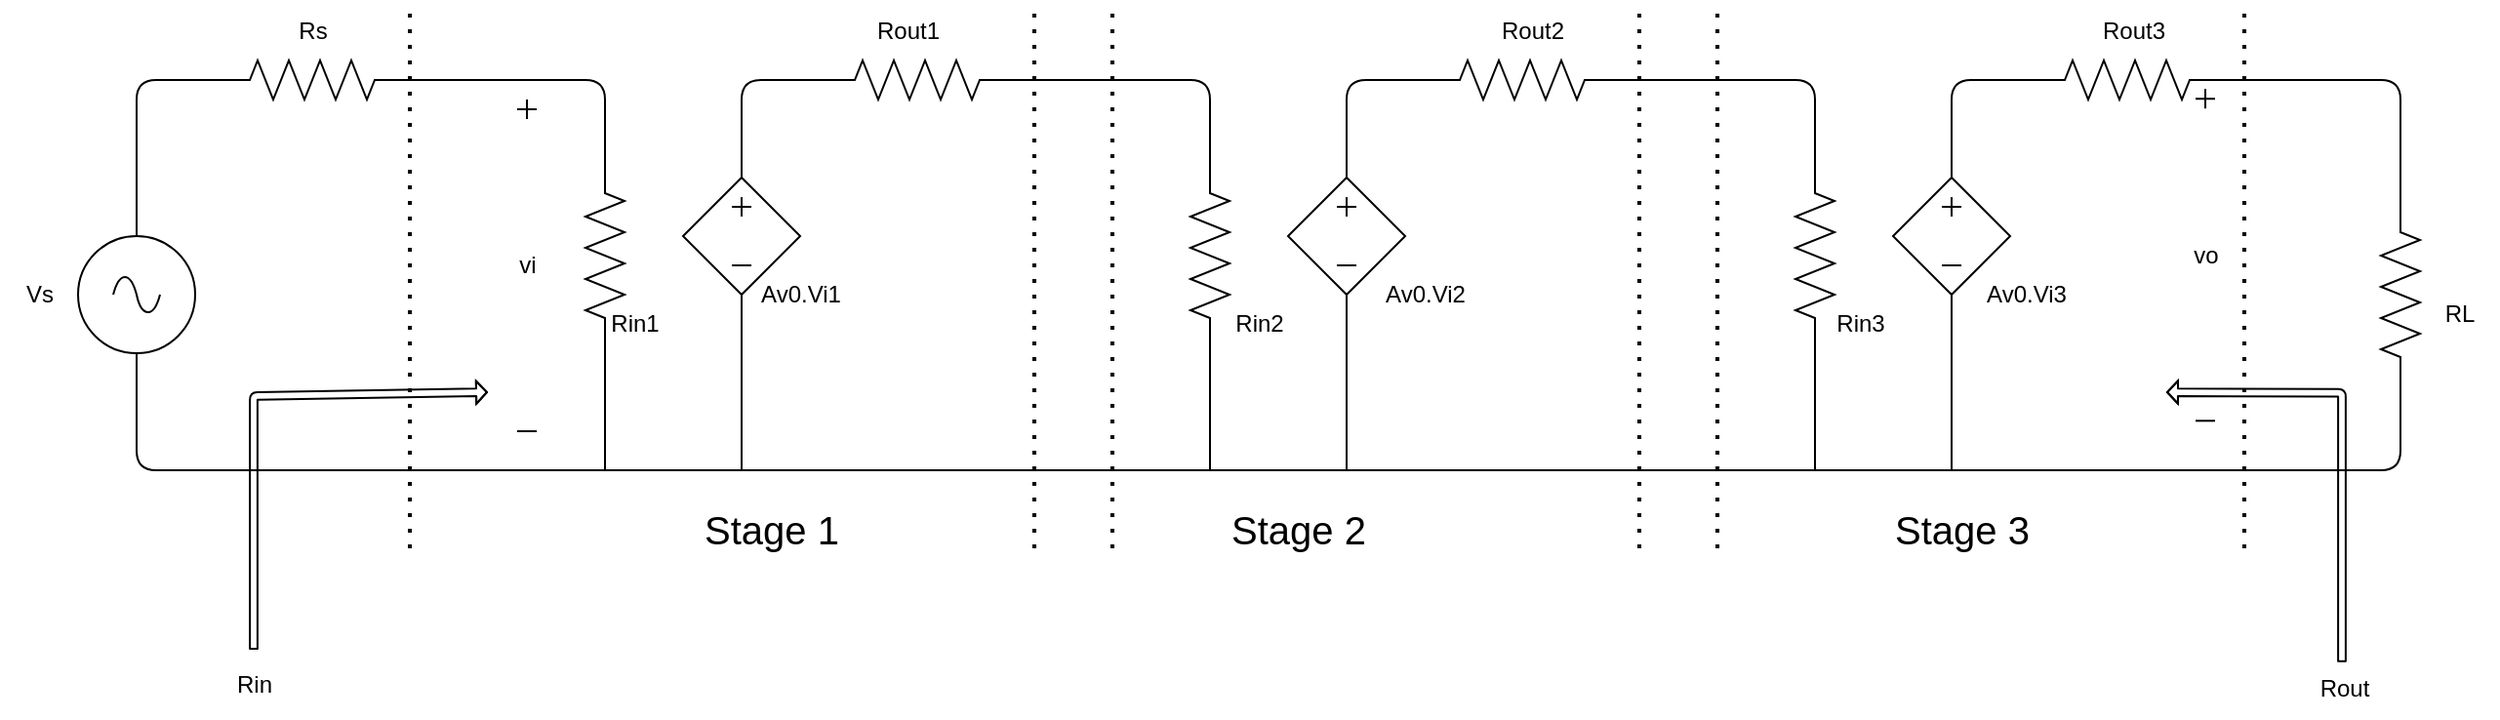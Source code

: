 <mxfile>
    <diagram id="FATwsxAdAPhjEUdxje0b" name="Page-1">
        <mxGraphModel dx="583" dy="404" grid="1" gridSize="10" guides="1" tooltips="1" connect="1" arrows="1" fold="1" page="1" pageScale="1" pageWidth="850" pageHeight="1100" math="0" shadow="0">
            <root>
                <mxCell id="0"/>
                <mxCell id="1" parent="0"/>
                <mxCell id="2" value="" style="pointerEvents=1;verticalLabelPosition=bottom;shadow=0;dashed=0;align=center;html=1;verticalAlign=top;shape=mxgraph.electrical.resistors.resistor_2;" parent="1" vertex="1">
                    <mxGeometry x="200" y="230" width="100" height="20" as="geometry"/>
                </mxCell>
                <mxCell id="3" value="" style="pointerEvents=1;verticalLabelPosition=bottom;shadow=0;dashed=0;align=center;html=1;verticalAlign=top;shape=mxgraph.electrical.signal_sources.source;aspect=fixed;points=[[0.5,0,0],[1,0.5,0],[0.5,1,0],[0,0.5,0]];elSignalType=ac;" parent="1" vertex="1">
                    <mxGeometry x="130" y="320" width="60" height="60" as="geometry"/>
                </mxCell>
                <mxCell id="5" value="" style="endArrow=none;html=1;exitX=0;exitY=0.5;exitDx=0;exitDy=0;exitPerimeter=0;entryX=0;entryY=0.5;entryDx=0;entryDy=0;entryPerimeter=0;" parent="1" source="37" target="8" edge="1">
                    <mxGeometry width="50" height="50" relative="1" as="geometry">
                        <mxPoint x="1280" y="220" as="sourcePoint"/>
                        <mxPoint x="1330" y="170" as="targetPoint"/>
                        <Array as="points">
                            <mxPoint x="1320" y="240"/>
                        </Array>
                    </mxGeometry>
                </mxCell>
                <mxCell id="6" value="" style="endArrow=none;html=1;exitX=0.5;exitY=0;exitDx=0;exitDy=0;exitPerimeter=0;entryX=0;entryY=0.5;entryDx=0;entryDy=0;entryPerimeter=0;" parent="1" source="3" target="2" edge="1">
                    <mxGeometry width="50" height="50" relative="1" as="geometry">
                        <mxPoint x="70" y="220" as="sourcePoint"/>
                        <mxPoint x="120" y="170" as="targetPoint"/>
                        <Array as="points">
                            <mxPoint x="160" y="240"/>
                        </Array>
                    </mxGeometry>
                </mxCell>
                <mxCell id="7" value="Vs" style="text;html=1;align=center;verticalAlign=middle;resizable=0;points=[];autosize=1;strokeColor=none;fillColor=none;" parent="1" vertex="1">
                    <mxGeometry x="90" y="335" width="40" height="30" as="geometry"/>
                </mxCell>
                <mxCell id="8" value="" style="pointerEvents=1;verticalLabelPosition=bottom;shadow=0;dashed=0;align=center;html=1;verticalAlign=top;shape=mxgraph.electrical.resistors.resistor_2;direction=south;" parent="1" vertex="1">
                    <mxGeometry x="1310" y="300" width="20" height="100" as="geometry"/>
                </mxCell>
                <mxCell id="9" value="" style="pointerEvents=1;verticalLabelPosition=bottom;shadow=0;dashed=0;align=center;html=1;verticalAlign=top;shape=mxgraph.electrical.resistors.resistor_2;direction=south;" parent="1" vertex="1">
                    <mxGeometry x="390" y="280" width="20" height="100" as="geometry"/>
                </mxCell>
                <mxCell id="15" value="" style="group" parent="1" vertex="1" connectable="0">
                    <mxGeometry x="440" y="290" width="60" height="60" as="geometry"/>
                </mxCell>
                <mxCell id="10" value="" style="pointerEvents=1;verticalLabelPosition=bottom;shadow=0;dashed=0;align=center;html=1;verticalAlign=top;shape=mxgraph.electrical.signal_sources.source;aspect=fixed;points=[[0.5,0,0],[1,0.5,0],[0.5,1,0],[0,0.5,0]];elSignalType=none;elSourceType=dependent;" parent="15" vertex="1">
                    <mxGeometry width="60" height="60" as="geometry"/>
                </mxCell>
                <mxCell id="12" value="" style="shape=cross;whiteSpace=wrap;html=1;size=0;" parent="15" vertex="1">
                    <mxGeometry x="25" y="10" width="10" height="10" as="geometry"/>
                </mxCell>
                <mxCell id="14" value="" style="endArrow=none;html=1;" parent="15" edge="1">
                    <mxGeometry width="50" height="50" relative="1" as="geometry">
                        <mxPoint x="25" y="45" as="sourcePoint"/>
                        <mxPoint x="35" y="45" as="targetPoint"/>
                    </mxGeometry>
                </mxCell>
                <mxCell id="57" value="" style="shape=cross;whiteSpace=wrap;html=1;size=0;" parent="15" vertex="1">
                    <mxGeometry x="-85" y="-40" width="10" height="10" as="geometry"/>
                </mxCell>
                <mxCell id="78" value="" style="shape=cross;whiteSpace=wrap;html=1;size=0;" parent="15" vertex="1">
                    <mxGeometry x="775" y="-45.34" width="10" height="10" as="geometry"/>
                </mxCell>
                <mxCell id="16" value="" style="pointerEvents=1;verticalLabelPosition=bottom;shadow=0;dashed=0;align=center;html=1;verticalAlign=top;shape=mxgraph.electrical.resistors.resistor_2;direction=west;" parent="1" vertex="1">
                    <mxGeometry x="510" y="230" width="100" height="20" as="geometry"/>
                </mxCell>
                <mxCell id="18" value="" style="endArrow=none;html=1;exitX=1;exitY=0.5;exitDx=0;exitDy=0;exitPerimeter=0;entryX=0;entryY=0.5;entryDx=0;entryDy=0;entryPerimeter=0;" parent="1" source="2" target="9" edge="1">
                    <mxGeometry width="50" height="50" relative="1" as="geometry">
                        <mxPoint x="370" y="210" as="sourcePoint"/>
                        <mxPoint x="420" y="160" as="targetPoint"/>
                        <Array as="points">
                            <mxPoint x="400" y="240"/>
                        </Array>
                    </mxGeometry>
                </mxCell>
                <mxCell id="19" value="" style="endArrow=none;html=1;exitX=0.5;exitY=0;exitDx=0;exitDy=0;exitPerimeter=0;entryX=1;entryY=0.5;entryDx=0;entryDy=0;entryPerimeter=0;" parent="1" source="10" target="16" edge="1">
                    <mxGeometry width="50" height="50" relative="1" as="geometry">
                        <mxPoint x="320" y="210" as="sourcePoint"/>
                        <mxPoint x="370" y="160" as="targetPoint"/>
                        <Array as="points">
                            <mxPoint x="470" y="240"/>
                        </Array>
                    </mxGeometry>
                </mxCell>
                <mxCell id="20" value="" style="endArrow=none;html=1;entryX=0.5;entryY=1;entryDx=0;entryDy=0;entryPerimeter=0;" parent="1" target="10" edge="1">
                    <mxGeometry width="50" height="50" relative="1" as="geometry">
                        <mxPoint x="470" y="440" as="sourcePoint"/>
                        <mxPoint x="490" y="360" as="targetPoint"/>
                    </mxGeometry>
                </mxCell>
                <mxCell id="21" value="" style="endArrow=none;html=1;entryX=1;entryY=0.5;entryDx=0;entryDy=0;entryPerimeter=0;" parent="1" target="9" edge="1">
                    <mxGeometry width="50" height="50" relative="1" as="geometry">
                        <mxPoint x="400" y="440" as="sourcePoint"/>
                        <mxPoint x="480" y="360" as="targetPoint"/>
                    </mxGeometry>
                </mxCell>
                <mxCell id="22" value="" style="pointerEvents=1;verticalLabelPosition=bottom;shadow=0;dashed=0;align=center;html=1;verticalAlign=top;shape=mxgraph.electrical.resistors.resistor_2;direction=south;" parent="1" vertex="1">
                    <mxGeometry x="700" y="280" width="20" height="100" as="geometry"/>
                </mxCell>
                <mxCell id="23" value="" style="group" parent="1" vertex="1" connectable="0">
                    <mxGeometry x="750" y="290" width="60" height="60" as="geometry"/>
                </mxCell>
                <mxCell id="24" value="" style="pointerEvents=1;verticalLabelPosition=bottom;shadow=0;dashed=0;align=center;html=1;verticalAlign=top;shape=mxgraph.electrical.signal_sources.source;aspect=fixed;points=[[0.5,0,0],[1,0.5,0],[0.5,1,0],[0,0.5,0]];elSignalType=none;elSourceType=dependent;" parent="23" vertex="1">
                    <mxGeometry width="60" height="60" as="geometry"/>
                </mxCell>
                <mxCell id="25" value="" style="shape=cross;whiteSpace=wrap;html=1;size=0;" parent="23" vertex="1">
                    <mxGeometry x="25" y="10" width="10" height="10" as="geometry"/>
                </mxCell>
                <mxCell id="26" value="" style="endArrow=none;html=1;" parent="23" edge="1">
                    <mxGeometry width="50" height="50" relative="1" as="geometry">
                        <mxPoint x="25" y="45" as="sourcePoint"/>
                        <mxPoint x="35" y="45" as="targetPoint"/>
                    </mxGeometry>
                </mxCell>
                <mxCell id="27" value="" style="pointerEvents=1;verticalLabelPosition=bottom;shadow=0;dashed=0;align=center;html=1;verticalAlign=top;shape=mxgraph.electrical.resistors.resistor_2;direction=west;" parent="1" vertex="1">
                    <mxGeometry x="820" y="230" width="100" height="20" as="geometry"/>
                </mxCell>
                <mxCell id="28" value="" style="endArrow=none;html=1;exitX=1;exitY=0.5;exitDx=0;exitDy=0;exitPerimeter=0;entryX=0;entryY=0.5;entryDx=0;entryDy=0;entryPerimeter=0;" parent="1" target="22" edge="1">
                    <mxGeometry width="50" height="50" relative="1" as="geometry">
                        <mxPoint x="610" y="240" as="sourcePoint"/>
                        <mxPoint x="730" y="160" as="targetPoint"/>
                        <Array as="points">
                            <mxPoint x="710" y="240"/>
                        </Array>
                    </mxGeometry>
                </mxCell>
                <mxCell id="29" value="" style="endArrow=none;html=1;exitX=0.5;exitY=0;exitDx=0;exitDy=0;exitPerimeter=0;entryX=1;entryY=0.5;entryDx=0;entryDy=0;entryPerimeter=0;" parent="1" source="24" target="27" edge="1">
                    <mxGeometry width="50" height="50" relative="1" as="geometry">
                        <mxPoint x="630" y="210" as="sourcePoint"/>
                        <mxPoint x="680" y="160" as="targetPoint"/>
                        <Array as="points">
                            <mxPoint x="780" y="240"/>
                        </Array>
                    </mxGeometry>
                </mxCell>
                <mxCell id="30" value="" style="endArrow=none;html=1;entryX=0.5;entryY=1;entryDx=0;entryDy=0;entryPerimeter=0;" parent="1" target="24" edge="1">
                    <mxGeometry width="50" height="50" relative="1" as="geometry">
                        <mxPoint x="780" y="440" as="sourcePoint"/>
                        <mxPoint x="800" y="360" as="targetPoint"/>
                    </mxGeometry>
                </mxCell>
                <mxCell id="31" value="" style="endArrow=none;html=1;entryX=1;entryY=0.5;entryDx=0;entryDy=0;entryPerimeter=0;" parent="1" target="22" edge="1">
                    <mxGeometry width="50" height="50" relative="1" as="geometry">
                        <mxPoint x="710" y="440" as="sourcePoint"/>
                        <mxPoint x="790" y="360" as="targetPoint"/>
                    </mxGeometry>
                </mxCell>
                <mxCell id="32" value="" style="pointerEvents=1;verticalLabelPosition=bottom;shadow=0;dashed=0;align=center;html=1;verticalAlign=top;shape=mxgraph.electrical.resistors.resistor_2;direction=south;" parent="1" vertex="1">
                    <mxGeometry x="1010" y="280" width="20" height="100" as="geometry"/>
                </mxCell>
                <mxCell id="33" value="" style="group" parent="1" vertex="1" connectable="0">
                    <mxGeometry x="1060" y="290" width="60" height="60" as="geometry"/>
                </mxCell>
                <mxCell id="34" value="" style="pointerEvents=1;verticalLabelPosition=bottom;shadow=0;dashed=0;align=center;html=1;verticalAlign=top;shape=mxgraph.electrical.signal_sources.source;aspect=fixed;points=[[0.5,0,0],[1,0.5,0],[0.5,1,0],[0,0.5,0]];elSignalType=none;elSourceType=dependent;" parent="33" vertex="1">
                    <mxGeometry width="60" height="60" as="geometry"/>
                </mxCell>
                <mxCell id="35" value="" style="shape=cross;whiteSpace=wrap;html=1;size=0;" parent="33" vertex="1">
                    <mxGeometry x="25" y="10" width="10" height="10" as="geometry"/>
                </mxCell>
                <mxCell id="36" value="" style="endArrow=none;html=1;" parent="33" edge="1">
                    <mxGeometry width="50" height="50" relative="1" as="geometry">
                        <mxPoint x="25" y="45" as="sourcePoint"/>
                        <mxPoint x="35" y="45" as="targetPoint"/>
                    </mxGeometry>
                </mxCell>
                <mxCell id="37" value="" style="pointerEvents=1;verticalLabelPosition=bottom;shadow=0;dashed=0;align=center;html=1;verticalAlign=top;shape=mxgraph.electrical.resistors.resistor_2;direction=west;" parent="1" vertex="1">
                    <mxGeometry x="1130" y="230" width="100" height="20" as="geometry"/>
                </mxCell>
                <mxCell id="38" value="" style="endArrow=none;html=1;exitX=1;exitY=0.5;exitDx=0;exitDy=0;exitPerimeter=0;entryX=0;entryY=0.5;entryDx=0;entryDy=0;entryPerimeter=0;" parent="1" target="32" edge="1">
                    <mxGeometry width="50" height="50" relative="1" as="geometry">
                        <mxPoint x="920" y="240" as="sourcePoint"/>
                        <mxPoint x="1040" y="160" as="targetPoint"/>
                        <Array as="points">
                            <mxPoint x="1020" y="240"/>
                        </Array>
                    </mxGeometry>
                </mxCell>
                <mxCell id="39" value="" style="endArrow=none;html=1;exitX=0.5;exitY=0;exitDx=0;exitDy=0;exitPerimeter=0;entryX=1;entryY=0.5;entryDx=0;entryDy=0;entryPerimeter=0;" parent="1" source="34" target="37" edge="1">
                    <mxGeometry width="50" height="50" relative="1" as="geometry">
                        <mxPoint x="940" y="210" as="sourcePoint"/>
                        <mxPoint x="990" y="160" as="targetPoint"/>
                        <Array as="points">
                            <mxPoint x="1090" y="240"/>
                        </Array>
                    </mxGeometry>
                </mxCell>
                <mxCell id="40" value="" style="endArrow=none;html=1;entryX=0.5;entryY=1;entryDx=0;entryDy=0;entryPerimeter=0;" parent="1" target="34" edge="1">
                    <mxGeometry width="50" height="50" relative="1" as="geometry">
                        <mxPoint x="1090" y="440" as="sourcePoint"/>
                        <mxPoint x="1110" y="360" as="targetPoint"/>
                    </mxGeometry>
                </mxCell>
                <mxCell id="41" value="" style="endArrow=none;html=1;entryX=1;entryY=0.5;entryDx=0;entryDy=0;entryPerimeter=0;" parent="1" target="32" edge="1">
                    <mxGeometry width="50" height="50" relative="1" as="geometry">
                        <mxPoint x="1020" y="440" as="sourcePoint"/>
                        <mxPoint x="1100" y="360" as="targetPoint"/>
                    </mxGeometry>
                </mxCell>
                <mxCell id="42" value="" style="endArrow=none;html=1;exitX=0.5;exitY=1;exitDx=0;exitDy=0;exitPerimeter=0;entryX=1;entryY=0.5;entryDx=0;entryDy=0;entryPerimeter=0;" parent="1" source="3" target="8" edge="1">
                    <mxGeometry width="50" height="50" relative="1" as="geometry">
                        <mxPoint x="410" y="400" as="sourcePoint"/>
                        <mxPoint x="460" y="350" as="targetPoint"/>
                        <Array as="points">
                            <mxPoint x="160" y="440"/>
                            <mxPoint x="1320" y="440"/>
                        </Array>
                    </mxGeometry>
                </mxCell>
                <mxCell id="43" value="Rs" style="text;html=1;align=center;verticalAlign=middle;resizable=0;points=[];autosize=1;strokeColor=none;fillColor=none;" parent="1" vertex="1">
                    <mxGeometry x="230" y="200" width="40" height="30" as="geometry"/>
                </mxCell>
                <mxCell id="44" value="" style="endArrow=none;dashed=1;html=1;dashPattern=1 3;strokeWidth=2;" parent="1" edge="1">
                    <mxGeometry width="50" height="50" relative="1" as="geometry">
                        <mxPoint x="300" y="480" as="sourcePoint"/>
                        <mxPoint x="300" y="200" as="targetPoint"/>
                    </mxGeometry>
                </mxCell>
                <mxCell id="45" value="" style="endArrow=none;dashed=1;html=1;dashPattern=1 3;strokeWidth=2;" parent="1" edge="1">
                    <mxGeometry width="50" height="50" relative="1" as="geometry">
                        <mxPoint x="620" y="480" as="sourcePoint"/>
                        <mxPoint x="620" y="200" as="targetPoint"/>
                    </mxGeometry>
                </mxCell>
                <mxCell id="46" value="" style="endArrow=none;dashed=1;html=1;dashPattern=1 3;strokeWidth=2;" parent="1" edge="1">
                    <mxGeometry width="50" height="50" relative="1" as="geometry">
                        <mxPoint x="660" y="480" as="sourcePoint"/>
                        <mxPoint x="660" y="200" as="targetPoint"/>
                    </mxGeometry>
                </mxCell>
                <mxCell id="48" value="" style="endArrow=none;dashed=1;html=1;dashPattern=1 3;strokeWidth=2;" parent="1" edge="1">
                    <mxGeometry width="50" height="50" relative="1" as="geometry">
                        <mxPoint x="930" y="480" as="sourcePoint"/>
                        <mxPoint x="930" y="200" as="targetPoint"/>
                    </mxGeometry>
                </mxCell>
                <mxCell id="49" value="" style="endArrow=none;dashed=1;html=1;dashPattern=1 3;strokeWidth=2;" parent="1" edge="1">
                    <mxGeometry width="50" height="50" relative="1" as="geometry">
                        <mxPoint x="970" y="480" as="sourcePoint"/>
                        <mxPoint x="970" y="200" as="targetPoint"/>
                    </mxGeometry>
                </mxCell>
                <mxCell id="50" value="" style="endArrow=none;dashed=1;html=1;dashPattern=1 3;strokeWidth=2;" parent="1" edge="1">
                    <mxGeometry width="50" height="50" relative="1" as="geometry">
                        <mxPoint x="1240" y="480" as="sourcePoint"/>
                        <mxPoint x="1240" y="200" as="targetPoint"/>
                    </mxGeometry>
                </mxCell>
                <mxCell id="51" value="&lt;font style=&quot;font-size: 20px;&quot;&gt;Stage 1&lt;/font&gt;" style="text;html=1;align=center;verticalAlign=middle;resizable=0;points=[];autosize=1;strokeColor=none;fillColor=none;" parent="1" vertex="1">
                    <mxGeometry x="440" y="450" width="90" height="40" as="geometry"/>
                </mxCell>
                <mxCell id="52" value="&lt;font style=&quot;font-size: 20px;&quot;&gt;Stage 2&lt;/font&gt;" style="text;html=1;align=center;verticalAlign=middle;resizable=0;points=[];autosize=1;strokeColor=none;fillColor=none;" parent="1" vertex="1">
                    <mxGeometry x="710" y="450" width="90" height="40" as="geometry"/>
                </mxCell>
                <mxCell id="53" value="&lt;font style=&quot;font-size: 20px;&quot;&gt;Stage 3&lt;/font&gt;" style="text;html=1;align=center;verticalAlign=middle;resizable=0;points=[];autosize=1;strokeColor=none;fillColor=none;" parent="1" vertex="1">
                    <mxGeometry x="1050" y="450" width="90" height="40" as="geometry"/>
                </mxCell>
                <mxCell id="54" value="Rin1" style="text;html=1;align=center;verticalAlign=middle;resizable=0;points=[];autosize=1;strokeColor=none;fillColor=none;" parent="1" vertex="1">
                    <mxGeometry x="390" y="350" width="50" height="30" as="geometry"/>
                </mxCell>
                <mxCell id="55" value="Rout1" style="text;html=1;align=center;verticalAlign=middle;resizable=0;points=[];autosize=1;strokeColor=none;fillColor=none;" parent="1" vertex="1">
                    <mxGeometry x="525" y="200" width="60" height="30" as="geometry"/>
                </mxCell>
                <mxCell id="56" value="Av0.Vi1" style="text;html=1;align=center;verticalAlign=middle;resizable=0;points=[];autosize=1;strokeColor=none;fillColor=none;" parent="1" vertex="1">
                    <mxGeometry x="470" y="335" width="60" height="30" as="geometry"/>
                </mxCell>
                <mxCell id="58" value="vi" style="text;html=1;align=center;verticalAlign=middle;resizable=0;points=[];autosize=1;strokeColor=none;fillColor=none;" parent="1" vertex="1">
                    <mxGeometry x="345" y="320" width="30" height="30" as="geometry"/>
                </mxCell>
                <mxCell id="59" value="" style="endArrow=none;html=1;" parent="1" edge="1">
                    <mxGeometry width="50" height="50" relative="1" as="geometry">
                        <mxPoint x="355" y="420" as="sourcePoint"/>
                        <mxPoint x="365" y="420" as="targetPoint"/>
                    </mxGeometry>
                </mxCell>
                <mxCell id="63" value="Rin2" style="text;html=1;align=center;verticalAlign=middle;resizable=0;points=[];autosize=1;strokeColor=none;fillColor=none;" parent="1" vertex="1">
                    <mxGeometry x="710" y="350" width="50" height="30" as="geometry"/>
                </mxCell>
                <mxCell id="64" value="Av0.Vi2" style="text;html=1;align=center;verticalAlign=middle;resizable=0;points=[];autosize=1;strokeColor=none;fillColor=none;" parent="1" vertex="1">
                    <mxGeometry x="790" y="335" width="60" height="30" as="geometry"/>
                </mxCell>
                <mxCell id="65" value="Rout2" style="text;html=1;align=center;verticalAlign=middle;resizable=0;points=[];autosize=1;strokeColor=none;fillColor=none;" parent="1" vertex="1">
                    <mxGeometry x="845" y="200" width="60" height="30" as="geometry"/>
                </mxCell>
                <mxCell id="69" value="Rin3" style="text;html=1;align=center;verticalAlign=middle;resizable=0;points=[];autosize=1;strokeColor=none;fillColor=none;" parent="1" vertex="1">
                    <mxGeometry x="1017.5" y="350" width="50" height="30" as="geometry"/>
                </mxCell>
                <mxCell id="70" value="Av0.Vi3" style="text;html=1;align=center;verticalAlign=middle;resizable=0;points=[];autosize=1;strokeColor=none;fillColor=none;" parent="1" vertex="1">
                    <mxGeometry x="1097.5" y="335" width="60" height="30" as="geometry"/>
                </mxCell>
                <mxCell id="71" value="Rout3" style="text;html=1;align=center;verticalAlign=middle;resizable=0;points=[];autosize=1;strokeColor=none;fillColor=none;" parent="1" vertex="1">
                    <mxGeometry x="1152.5" y="200" width="60" height="30" as="geometry"/>
                </mxCell>
                <mxCell id="79" value="vo" style="text;html=1;align=center;verticalAlign=middle;resizable=0;points=[];autosize=1;strokeColor=none;fillColor=none;" parent="1" vertex="1">
                    <mxGeometry x="1200" y="314.66" width="40" height="30" as="geometry"/>
                </mxCell>
                <mxCell id="80" value="" style="endArrow=none;html=1;" parent="1" edge="1">
                    <mxGeometry width="50" height="50" relative="1" as="geometry">
                        <mxPoint x="1215" y="414.66" as="sourcePoint"/>
                        <mxPoint x="1225" y="414.66" as="targetPoint"/>
                    </mxGeometry>
                </mxCell>
                <mxCell id="81" value="RL" style="text;html=1;align=center;verticalAlign=middle;resizable=0;points=[];autosize=1;strokeColor=none;fillColor=none;" parent="1" vertex="1">
                    <mxGeometry x="1330" y="344.66" width="40" height="30" as="geometry"/>
                </mxCell>
                <mxCell id="82" value="" style="shape=flexArrow;endArrow=classic;html=1;width=3.889;endSize=1.497;endWidth=6.828;" edge="1" parent="1">
                    <mxGeometry width="50" height="50" relative="1" as="geometry">
                        <mxPoint x="220" y="532" as="sourcePoint"/>
                        <mxPoint x="340" y="400" as="targetPoint"/>
                        <Array as="points">
                            <mxPoint x="220" y="402"/>
                        </Array>
                    </mxGeometry>
                </mxCell>
                <mxCell id="86" value="Rin" style="text;html=1;align=center;verticalAlign=middle;resizable=0;points=[];autosize=1;strokeColor=none;fillColor=none;" vertex="1" parent="1">
                    <mxGeometry x="200" y="535" width="40" height="30" as="geometry"/>
                </mxCell>
                <mxCell id="87" value="" style="shape=flexArrow;endArrow=classic;html=1;width=3.889;endSize=1.497;endWidth=6.828;" edge="1" parent="1">
                    <mxGeometry width="50" height="50" relative="1" as="geometry">
                        <mxPoint x="1290" y="538.36" as="sourcePoint"/>
                        <mxPoint x="1200" y="400" as="targetPoint"/>
                        <Array as="points">
                            <mxPoint x="1290" y="400.36"/>
                        </Array>
                    </mxGeometry>
                </mxCell>
                <mxCell id="88" value="Rout" style="text;html=1;align=center;verticalAlign=middle;resizable=0;points=[];autosize=1;strokeColor=none;fillColor=none;" vertex="1" parent="1">
                    <mxGeometry x="1266" y="537" width="50" height="30" as="geometry"/>
                </mxCell>
            </root>
        </mxGraphModel>
    </diagram>
</mxfile>